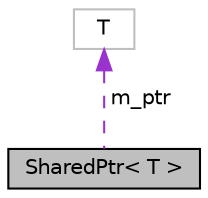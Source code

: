 digraph "SharedPtr&lt; T &gt;"
{
 // INTERACTIVE_SVG=YES
  edge [fontname="Helvetica",fontsize="10",labelfontname="Helvetica",labelfontsize="10"];
  node [fontname="Helvetica",fontsize="10",shape=record];
  Node24 [label="SharedPtr\< T \>",height=0.2,width=0.4,color="black", fillcolor="grey75", style="filled", fontcolor="black"];
  Node25 -> Node24 [dir="back",color="darkorchid3",fontsize="10",style="dashed",label=" m_ptr" ,fontname="Helvetica"];
  Node25 [label="T",height=0.2,width=0.4,color="grey75", fillcolor="white", style="filled"];
}
